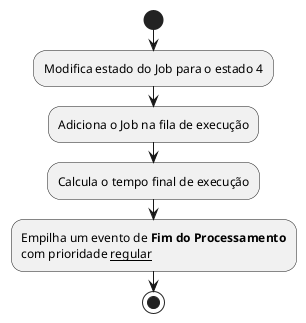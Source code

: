 @startuml action_req_proc
start
  :Modifica estado do Job para o estado 4;
  :Adiciona o Job na fila de execução;
  :Calcula o tempo final de execução;
  :Empilha um evento de **Fim do Processamento**
  com prioridade __regular__;
stop
@enduml

